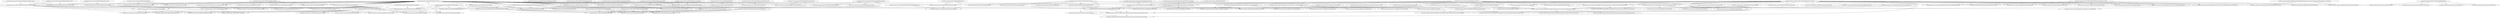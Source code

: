 digraph G {
  "org.apache.commons.math3.util$FastMath#<clinit>()" -> "org.apache.commons.math3.util$FastMath#expm1(double,double[])";
  "org.apache.commons.math3.util$FastMath#<clinit>()" -> "org.apache.commons.math3.util$FastMath#rint(double)";
  "org.apache.commons.math3.util$FastMath#<clinit>()" -> "org.apache.commons.math3.util$FastMath#log(double,double)";
  "org.apache.commons.math3.util$FastMath#<clinit>()" -> "org.apache.commons.math3.util$FastMath#main(java.lang.String[])";
  "org.apache.commons.math3.util$FastMath#<clinit>()" -> "org.apache.commons.math3.util$FastMath#log(double)";
  "org.apache.commons.math3.util$FastMath#<clinit>()" -> "org.apache.commons.math3.util$FastMath#log(double,double[])";
  "org.apache.commons.math3.util$FastMath#<clinit>()" -> "org.apache.commons.math3.util$FastMath#tanh(double)";
  "org.apache.commons.math3.util$FastMath#<clinit>()" -> "org.apache.commons.math3.util$FastMath#expm1(double)";
  "org.apache.commons.math3.util$FastMath#<clinit>()" -> "org.apache.commons.math3.util$FastMath#atanh(double)";
  "org.apache.commons.math3.util$FastMath#<clinit>()" -> "org.apache.commons.math3.util$FastMath#tanQ(double,double,boolean)";
  "org.apache.commons.math3.util$FastMath#<clinit>()" -> "org.apache.commons.math3.util$FastMath#tan(double)";
  "org.apache.commons.math3.util$FastMath#<clinit>()" -> "org.apache.commons.math3.util$FastMath#round(float)";
  "org.apache.commons.math3.util$FastMath#<clinit>()" -> "org.apache.commons.math3.fraction$BigFraction#doubleValue()";
  "org.apache.commons.math3.util$FastMath#<clinit>()" -> "org.apache.commons.math3.util$FastMath#log1p(double)";
  "org.apache.commons.math3.util$FastMath#<clinit>()" -> "org.apache.commons.math3.util$MathUtils#reduce(double,double,double)";
  "org.apache.commons.math3.util$FastMath#<clinit>()" -> "org.apache.commons.math3.util$ArithmeticUtils#lcm(long,long)";
  "org.apache.commons.math3.util$FastMath#<clinit>()" -> "org.apache.commons.math3.util$FastMath#nextUp(double)";
  "org.apache.commons.math3.util$FastMath#<clinit>()" -> "org.apache.commons.math3.util$FastMath#hypot(double,double)";
  "org.apache.commons.math3.util$FastMath#<clinit>()" -> "org.apache.commons.math3.util$FastMath#atan(double,double,boolean)";
  "org.apache.commons.math3.util$FastMath#<clinit>()" -> "org.apache.commons.math3.util$FastMath#atan(double)";
  "org.apache.commons.math3.util$FastMath#<clinit>()" -> "org.apache.commons.math3.util$FastMath#cos(double)";
  "org.apache.commons.math3.util$FastMath#<clinit>()" -> "org.apache.commons.math3.fraction$BigFraction#floatValue()";
  "org.apache.commons.math3.util$FastMath#<clinit>()" -> "org.apache.commons.math3.util$ArithmeticUtils#gcd(long,long)";
  "org.apache.commons.math3.util$FastMath#<clinit>()" -> "org.apache.commons.math3.util$FastMath#sinh(double)";
  "org.apache.commons.math3.util$FastMath#<clinit>()" -> "org.apache.commons.math3.util$FastMath#log10(double)";
  "org.apache.commons.math3.util$FastMath#<clinit>()" -> "org.apache.commons.math3.util$FastMath#atan2(double,double)";
  "org.apache.commons.math3.util$FastMath#<clinit>()" -> "org.apache.commons.math3.util$FastMath#sin(double)";
  "org.apache.commons.math3.util$FastMath#<clinit>()" -> "org.apache.commons.math3.util$FastMath#asinh(double)";
  "org.apache.commons.math3.util$FastMath#<clinit>()" -> "org.apache.commons.math3.util$FastMath#ulp(float)";
  "org.apache.commons.math3.util$FastMath#<clinit>()" -> "org.apache.commons.math3.util$FastMath#acos(double)";
  "org.apache.commons.math3.util$FastMath#<clinit>()" -> "org.apache.commons.math3.util$FastMath#exp(double,double,double[])";
  "org.apache.commons.math3.util$FastMath#<clinit>()" -> "org.apache.commons.math3.util$FastMath#reducePayneHanek(double,double[])";
  "org.apache.commons.math3.util$FastMath#<clinit>()" -> "org.apache.commons.math3.util$FastMath#toDegrees(double)";
  "org.apache.commons.math3.util$FastMath#<clinit>()" -> "org.apache.commons.math3.util$FastMath#toRadians(double)";
  "org.apache.commons.math3.util$FastMath#<clinit>()" -> "org.apache.commons.math3.util$FastMath#ceil(double)";
  "org.apache.commons.math3.util$FastMath#<clinit>()" -> "org.apache.commons.math3.util$FastMath#pow(double,double)";
  "org.apache.commons.math3.util$FastMath#<clinit>()" -> "org.apache.commons.math3.util$FastMath#cbrt(double)";
  "org.apache.commons.math3.util$FastMath#<clinit>()" -> "org.apache.commons.math3.util$FastMath#cosh(double)";
  "org.apache.commons.math3.util$FastMath#<clinit>()" -> "org.apache.commons.math3.util$FastMath#round(double)";
  "org.apache.commons.math3.util$FastMath#<clinit>()" -> "org.apache.commons.math3.util$FastMath#asin(double)";
  "org.apache.commons.math3.util$FastMath#<clinit>()" -> "org.apache.commons.math3.util$FastMath#sinQ(double,double)";
  "org.apache.commons.math3.util$FastMath#<clinit>()" -> "org.apache.commons.math3.util$FastMath#exp(double)";
  "org.apache.commons.math3.util$FastMath#<clinit>()" -> "org.apache.commons.math3.util$ArithmeticUtils#lcm(int,int)";
  "org.apache.commons.math3.util$FastMath#<clinit>()" -> "org.apache.commons.math3.util$ArithmeticUtils#gcd(int,int)";
  "org.apache.commons.math3.util$FastMath#<clinit>()" -> "org.apache.commons.math3.fraction$BigFraction#pow(double)";
  "org.apache.commons.math3.util$FastMath#<clinit>()" -> "org.apache.commons.math3.util$FastMath#acosh(double)";
  "org.apache.commons.math3.util$FastMath#<clinit>()" -> "org.apache.commons.math3.util$FastMath#cosQ(double,double)";
  "org.apache.commons.math3.util$FastMath#<clinit>()" -> "org.apache.commons.math3.util$FastMath#nextUp(float)";
  "org.apache.commons.math3.util$FastMath#<clinit>()" -> "org.apache.commons.math3.util$MathUtils#normalizeAngle(double,double)";
  "org.apache.commons.math3.util$FastMath#<clinit>()" -> "org.apache.commons.math3.util$FastMath#ulp(double)";
  "org.apache.commons.math3.util$FastMath#expm1(double,double[])" -> "org.apache.commons.math3.util$FastMath#tanh(double)";
  "org.apache.commons.math3.util$FastMath#expm1(double,double[])" -> "org.apache.commons.math3.util$FastMath#expm1(double)";
  "org.apache.commons.math3.util$FastMath#expm1(double,double[])" -> "org.apache.commons.math3.util$FastMath#sinh(double)";
  "org.apache.commons.math3.exception.util$LocalizedFormats#<clinit>()" -> "org.apache.commons.math3.util$ArithmeticUtils#gcd(long,long)";
  "org.apache.commons.math3.exception.util$LocalizedFormats#<clinit>()" -> "org.apache.commons.math3.util$MathUtils#checkFinite(double[])";
  "org.apache.commons.math3.exception.util$LocalizedFormats#<clinit>()" -> "org.apache.commons.math3.util$ArithmeticUtils#addAndCheck(int,int)";
  "org.apache.commons.math3.exception.util$LocalizedFormats#<clinit>()" -> "org.apache.commons.math3.util$ArithmeticUtils#pow(java.math.BigInteger,long)";
  "org.apache.commons.math3.exception.util$LocalizedFormats#<clinit>()" -> "org.apache.commons.math3.fraction$Fraction#getReducedFraction(int,int)";
  "org.apache.commons.math3.exception.util$LocalizedFormats#<clinit>()" -> "org.apache.commons.math3.fraction$BigFraction#subtract(org.apache.commons.math3.fraction.BigFraction)";
  "org.apache.commons.math3.exception.util$LocalizedFormats#<clinit>()" -> "org.apache.commons.math3.util$ArithmeticUtils#lcm(int,int)";
  "org.apache.commons.math3.exception.util$LocalizedFormats#<clinit>()" -> "org.apache.commons.math3.util$MathUtils#copySign(byte,byte)";
  "org.apache.commons.math3.exception.util$LocalizedFormats#<clinit>()" -> "org.apache.commons.math3.util$ArithmeticUtils#pow(int,long)";
  "org.apache.commons.math3.exception.util$LocalizedFormats#<clinit>()" -> "org.apache.commons.math3.util$ArithmeticUtils#addAndCheck(long,long)";
  "org.apache.commons.math3.exception.util$LocalizedFormats#<clinit>()" -> "org.apache.commons.math3.util$ArithmeticUtils#gcd(int,int)";
  "org.apache.commons.math3.exception.util$LocalizedFormats#<clinit>()" -> "org.apache.commons.math3.util$ArithmeticUtils#pow(java.math.BigInteger,java.math.BigInteger)";
  "org.apache.commons.math3.exception.util$LocalizedFormats#<clinit>()" -> "org.apache.commons.math3.fraction$Fraction#multiply(org.apache.commons.math3.fraction.Fraction)";
  "org.apache.commons.math3.exception.util$LocalizedFormats#<clinit>()" -> "org.apache.commons.math3.util$MathUtils#copySign(short,short)";
  "org.apache.commons.math3.exception.util$LocalizedFormats#<clinit>()" -> "org.apache.commons.math3.fraction$Fraction#addSub(org.apache.commons.math3.fraction.Fraction,boolean)";
  "org.apache.commons.math3.exception.util$LocalizedFormats#<clinit>()" -> "org.apache.commons.math3.util$ArithmeticUtils#pow(java.math.BigInteger,int)";
  "org.apache.commons.math3.exception.util$LocalizedFormats#<clinit>()" -> "org.apache.commons.math3.fraction$BigFraction#divide(org.apache.commons.math3.fraction.BigFraction)";
  "org.apache.commons.math3.exception.util$LocalizedFormats#<clinit>()" -> "org.apache.commons.math3.util$ArithmeticUtils#lcm(long,long)";
  "org.apache.commons.math3.exception.util$LocalizedFormats#<clinit>()" -> "org.apache.commons.math3.fraction$BigFraction#add(org.apache.commons.math3.fraction.BigFraction)";
  "org.apache.commons.math3.exception.util$LocalizedFormats#<clinit>()" -> "org.apache.commons.math3.fraction$BigFraction#divide(java.math.BigInteger)";
  "org.apache.commons.math3.exception.util$LocalizedFormats#<clinit>()" -> "org.apache.commons.math3.util$MathUtils#copySign(int,int)";
  "org.apache.commons.math3.exception.util$LocalizedFormats#<clinit>()" -> "org.apache.commons.math3.util$MathUtils#copySign(long,long)";
  "org.apache.commons.math3.exception.util$LocalizedFormats#<clinit>()" -> "org.apache.commons.math3.util$ArithmeticUtils#pow(long,long)";
  "org.apache.commons.math3.exception.util$LocalizedFormats#<clinit>()" -> "org.apache.commons.math3.fraction$Fraction#negate()";
  "org.apache.commons.math3.exception.util$LocalizedFormats#<clinit>()" -> "org.apache.commons.math3.util$ArithmeticUtils#subAndCheck(long,long)";
  "org.apache.commons.math3.exception.util$LocalizedFormats#<clinit>()" -> "org.apache.commons.math3.util$ArithmeticUtils#pow(long,int)";
  "org.apache.commons.math3.exception.util$LocalizedFormats#<clinit>()" -> "org.apache.commons.math3.util$ArithmeticUtils#pow(int,int)";
  "org.apache.commons.math3.exception.util$LocalizedFormats#<clinit>()" -> "org.apache.commons.math3.util$ArithmeticUtils#subAndCheck(int,int)";
  "org.apache.commons.math3.exception.util$LocalizedFormats#<clinit>()" -> "org.apache.commons.math3.fraction$Fraction#divide(org.apache.commons.math3.fraction.Fraction)";
  "org.apache.commons.math3.exception.util$LocalizedFormats#<clinit>()" -> "org.apache.commons.math3.fraction$BigFraction#multiply(org.apache.commons.math3.fraction.BigFraction)";
  "org.apache.commons.math3.util$ArithmeticUtils#gcd(long,long)" -> "org.apache.commons.math3.util$ArithmeticUtils#lcm(long,long)";
  "org.apache.commons.math3.util$FastMath#log(double,double[])" -> "org.apache.commons.math3.util$FastMath#pow(double,double)";
  "org.apache.commons.math3.util$FastMath#log(double,double[])" -> "org.apache.commons.math3.util$FastMath#log10(double)";
  "org.apache.commons.math3.util$FastMath#log(double,double[])" -> "org.apache.commons.math3.util$FastMath#log(double)";
  "org.apache.commons.math3.util$FastMath#log(double,double[])" -> "org.apache.commons.math3.util$FastMath#log1p(double)";
  "org.apache.commons.math3.util$FastMath#pow(double,double)" -> "org.apache.commons.math3.fraction$BigFraction#pow(double)";
  "org.apache.commons.math3.util$FastMath#nextAfter(double,double)" -> "org.apache.commons.math3.util$FastMath#nextUp(double)";
  "org.apache.commons.math3.fraction$BigFraction#subtract(java.math.BigInteger)" -> "org.apache.commons.math3.fraction$BigFraction#subtract(long)";
  "org.apache.commons.math3.fraction$BigFraction#subtract(java.math.BigInteger)" -> "org.apache.commons.math3.fraction$BigFraction#subtract(int)";
  "org.apache.commons.math3.util$FastMath#exp(double,double,double[])" -> "org.apache.commons.math3.util$FastMath#pow(double,double)";
  "org.apache.commons.math3.util$FastMath#exp(double,double,double[])" -> "org.apache.commons.math3.util$FastMath#tanh(double)";
  "org.apache.commons.math3.util$FastMath#exp(double,double,double[])" -> "org.apache.commons.math3.util$FastMath#sinh(double)";
  "org.apache.commons.math3.util$FastMath#exp(double,double,double[])" -> "org.apache.commons.math3.util$FastMath#expm1(double,double[])";
  "org.apache.commons.math3.util$FastMath#exp(double,double,double[])" -> "org.apache.commons.math3.util$FastMath#cosh(double)";
  "org.apache.commons.math3.util$FastMath#exp(double,double,double[])" -> "org.apache.commons.math3.util$FastMath#exp(double)";
  "org.apache.commons.math3.fraction$BigFraction#doubleValue()" -> "org.apache.commons.math3.fraction$BigFraction#percentageValue()";
  "org.apache.commons.math3.util$FastMath#exp(double)" -> "org.apache.commons.math3.util$FastMath#cosh(double)";
  "org.apache.commons.math3.util$FastMath#exp(double)" -> "org.apache.commons.math3.util$FastMath#sinh(double)";
  "org.apache.commons.math3.util$FastMath$lnMant#<clinit>()" -> "org.apache.commons.math3.util$FastMath#main(java.lang.String[])";
  "org.apache.commons.math3.util$FastMath$lnMant#<clinit>()" -> "org.apache.commons.math3.util$FastMath#log(double,double[])";
  "org.apache.commons.math3.util$FastMath#floor(double)" -> "org.apache.commons.math3.util$MathUtils#normalizeAngle(double,double)";
  "org.apache.commons.math3.util$FastMath#floor(double)" -> "org.apache.commons.math3.util$FastMath#ceil(double)";
  "org.apache.commons.math3.util$FastMath#floor(double)" -> "org.apache.commons.math3.util$MathUtils#reduce(double,double,double)";
  "org.apache.commons.math3.util$FastMath#floor(double)" -> "org.apache.commons.math3.util$FastMath#rint(double)";
  "org.apache.commons.math3.util$FastMath#floor(double)" -> "org.apache.commons.math3.util$FastMath#round(float)";
  "org.apache.commons.math3.util$FastMath#floor(double)" -> "org.apache.commons.math3.util$FastMath#round(double)";
  "org.apache.commons.math3.fraction$Fraction#negate()" -> "org.apache.commons.math3.fraction$Fraction#abs()";
  "org.apache.commons.math3.fraction$Fraction#negate()" -> "org.apache.commons.math3.fraction$Fraction#addSub(org.apache.commons.math3.fraction.Fraction,boolean)";
  "org.apache.commons.math3.util$FastMath#log(double)" -> "org.apache.commons.math3.util$FastMath#asinh(double)";
  "org.apache.commons.math3.util$FastMath#log(double)" -> "org.apache.commons.math3.util$FastMath#log(double,double)";
  "org.apache.commons.math3.util$FastMath#log(double)" -> "org.apache.commons.math3.util$FastMath#atanh(double)";
  "org.apache.commons.math3.util$FastMath#log(double)" -> "org.apache.commons.math3.util$FastMath#acosh(double)";
  "org.apache.commons.math3.fraction$BigFraction#<clinit>()" -> "org.apache.commons.math3.fraction$BigFraction#multiply(org.apache.commons.math3.fraction.BigFraction)";
  "org.apache.commons.math3.fraction$BigFraction#<clinit>()" -> "org.apache.commons.math3.fraction$BigFraction#pow(long)";
  "org.apache.commons.math3.fraction$BigFraction#<clinit>()" -> "org.apache.commons.math3.fraction$BigFraction#subtract(org.apache.commons.math3.fraction.BigFraction)";
  "org.apache.commons.math3.fraction$BigFraction#<clinit>()" -> "org.apache.commons.math3.fraction$BigFraction#multiply(java.math.BigInteger)";
  "org.apache.commons.math3.fraction$BigFraction#<clinit>()" -> "org.apache.commons.math3.fraction$BigFraction#negate()";
  "org.apache.commons.math3.fraction$BigFraction#<clinit>()" -> "org.apache.commons.math3.fraction$BigFraction#reduce()";
  "org.apache.commons.math3.fraction$BigFraction#<clinit>()" -> "org.apache.commons.math3.fraction$BigFraction#percentageValue()";
  "org.apache.commons.math3.fraction$BigFraction#<clinit>()" -> "org.apache.commons.math3.fraction$BigFraction#subtract(java.math.BigInteger)";
  "org.apache.commons.math3.fraction$BigFraction#<clinit>()" -> "org.apache.commons.math3.fraction$BigFraction#pow(java.math.BigInteger)";
  "org.apache.commons.math3.fraction$BigFraction#<clinit>()" -> "org.apache.commons.math3.fraction$BigFraction#add(org.apache.commons.math3.fraction.BigFraction)";
  "org.apache.commons.math3.fraction$BigFraction#<clinit>()" -> "org.apache.commons.math3.fraction$BigFraction#reciprocal()";
  "org.apache.commons.math3.fraction$BigFraction#<clinit>()" -> "org.apache.commons.math3.fraction$BigFraction#getReducedFraction(int,int)";
  "org.apache.commons.math3.fraction$BigFraction#<clinit>()" -> "org.apache.commons.math3.fraction$BigFraction#add(java.math.BigInteger)";
  "org.apache.commons.math3.fraction$BigFraction#<clinit>()" -> "org.apache.commons.math3.fraction$BigFraction#divide(java.math.BigInteger)";
  "org.apache.commons.math3.fraction$BigFraction#<clinit>()" -> "org.apache.commons.math3.fraction$BigFraction#pow(int)";
  "org.apache.commons.math3.fraction$BigFraction#multiply(org.apache.commons.math3.fraction.BigFraction)" -> "org.apache.commons.math3.fraction$BigFraction#divide(org.apache.commons.math3.fraction.BigFraction)";
  "org.apache.commons.math3.util$FastMath#abs(double)" -> "org.apache.commons.math3.util$FastMath#hypot(double,double)";
  "org.apache.commons.math3.util$FastMath#abs(double)" -> "org.apache.commons.math3.util$MathUtils#reduce(double,double,double)";
  "org.apache.commons.math3.util$FastMath#abs(double)" -> "org.apache.commons.math3.util$FastMath#ulp(double)";
  "org.apache.commons.math3.exception$MathIllegalNumberException#<clinit>()" -> "org.apache.commons.math3.util$MathUtils#checkFinite(double)";
  "org.apache.commons.math3.exception$MathIllegalNumberException#<clinit>()" -> "org.apache.commons.math3.util$ArithmeticUtils#pow(java.math.BigInteger,int)";
  "org.apache.commons.math3.exception$MathIllegalNumberException#<clinit>()" -> "org.apache.commons.math3.util$ArithmeticUtils#pow(int,long)";
  "org.apache.commons.math3.exception$MathIllegalNumberException#<clinit>()" -> "org.apache.commons.math3.util$ArithmeticUtils#pow(java.math.BigInteger,long)";
  "org.apache.commons.math3.exception$MathIllegalNumberException#<clinit>()" -> "org.apache.commons.math3.util$ArithmeticUtils#pow(java.math.BigInteger,java.math.BigInteger)";
  "org.apache.commons.math3.exception$MathIllegalNumberException#<clinit>()" -> "org.apache.commons.math3.util$ArithmeticUtils#pow(long,int)";
  "org.apache.commons.math3.exception$MathIllegalNumberException#<clinit>()" -> "org.apache.commons.math3.util$ArithmeticUtils#pow(int,int)";
  "org.apache.commons.math3.exception$MathIllegalNumberException#<clinit>()" -> "org.apache.commons.math3.util$MathUtils#checkFinite(double[])";
  "org.apache.commons.math3.exception$MathIllegalNumberException#<clinit>()" -> "org.apache.commons.math3.util$ArithmeticUtils#pow(long,long)";
  "org.apache.commons.math3.fraction$Fraction#getReducedFraction(int,int)" -> "org.apache.commons.math3.fraction$Fraction#multiply(org.apache.commons.math3.fraction.Fraction)";
  "org.apache.commons.math3.fraction$Fraction#multiply(org.apache.commons.math3.fraction.Fraction)" -> "org.apache.commons.math3.fraction$Fraction#divide(org.apache.commons.math3.fraction.Fraction)";
  "org.apache.commons.math3.util$FastMath#reducePayneHanek(double,double[])" -> "org.apache.commons.math3.util$FastMath#cos(double)";
  "org.apache.commons.math3.util$FastMath#reducePayneHanek(double,double[])" -> "org.apache.commons.math3.util$FastMath#tan(double)";
  "org.apache.commons.math3.util$FastMath#reducePayneHanek(double,double[])" -> "org.apache.commons.math3.util$FastMath#sin(double)";
  "org.apache.commons.math3.util$FastMath#abs(int)" -> "org.apache.commons.math3.util$ArithmeticUtils#lcm(int,int)";
  "org.apache.commons.math3.util$FastMath#abs(int)" -> "org.apache.commons.math3.util$ArithmeticUtils#gcd(int,int)";
  "org.apache.commons.math3.util$ArithmeticUtils#subAndCheck(int,int)" -> "org.apache.commons.math3.fraction$Fraction#addSub(org.apache.commons.math3.fraction.Fraction,boolean)";
  "org.apache.commons.math3.fraction$Fraction#addSub(org.apache.commons.math3.fraction.Fraction,boolean)" -> "org.apache.commons.math3.fraction$Fraction#subtract(org.apache.commons.math3.fraction.Fraction)";
  "org.apache.commons.math3.fraction$Fraction#addSub(org.apache.commons.math3.fraction.Fraction,boolean)" -> "org.apache.commons.math3.fraction$Fraction#add(org.apache.commons.math3.fraction.Fraction)";
  "org.apache.commons.math3.util$FastMath#polyCosine(double)" -> "org.apache.commons.math3.util$FastMath#tanQ(double,double,boolean)";
  "org.apache.commons.math3.util$FastMath#polyCosine(double)" -> "org.apache.commons.math3.util$FastMath#sinQ(double,double)";
  "org.apache.commons.math3.util$FastMath#tanQ(double,double,boolean)" -> "org.apache.commons.math3.util$FastMath#tan(double)";
  "org.apache.commons.math3.util$ArithmeticUtils#gcd(int,int)" -> "org.apache.commons.math3.util$ArithmeticUtils#lcm(int,int)";
  "org.apache.commons.math3.util$ArithmeticUtils#gcd(int,int)" -> "org.apache.commons.math3.fraction$Fraction#addSub(org.apache.commons.math3.fraction.Fraction,boolean)";
  "org.apache.commons.math3.util$ArithmeticUtils#gcd(int,int)" -> "org.apache.commons.math3.fraction$Fraction#multiply(org.apache.commons.math3.fraction.Fraction)";
  "org.apache.commons.math3.util$ArithmeticUtils#gcd(int,int)" -> "org.apache.commons.math3.fraction$Fraction#getReducedFraction(int,int)";
  "org.apache.commons.math3.util$FastMath$ExpFracTable#<clinit>()" -> "org.apache.commons.math3.util$FastMath#expm1(double,double[])";
  "org.apache.commons.math3.util$FastMath$ExpFracTable#<clinit>()" -> "org.apache.commons.math3.util$FastMath#exp(double,double,double[])";
  "org.apache.commons.math3.util$FastMath$ExpFracTable#<clinit>()" -> "org.apache.commons.math3.util$FastMath#main(java.lang.String[])";
  "org.apache.commons.math3.util$ArithmeticUtils#addAndCheck(int,int)" -> "org.apache.commons.math3.fraction$Fraction#addSub(org.apache.commons.math3.fraction.Fraction,boolean)";
  "org.apache.commons.math3.fraction$BigFraction#equals(java.lang.Object)" -> "org.apache.commons.math3.fraction$BigFraction#subtract(org.apache.commons.math3.fraction.BigFraction)";
  "org.apache.commons.math3.fraction$BigFraction#equals(java.lang.Object)" -> "org.apache.commons.math3.fraction$BigFraction#add(org.apache.commons.math3.fraction.BigFraction)";
  "org.apache.commons.math3.util$ArithmeticUtils#mulAndCheck(int,int)" -> "org.apache.commons.math3.fraction$Fraction#addSub(org.apache.commons.math3.fraction.Fraction,boolean)";
  "org.apache.commons.math3.util$ArithmeticUtils#mulAndCheck(int,int)" -> "org.apache.commons.math3.fraction$Fraction#multiply(org.apache.commons.math3.fraction.Fraction)";
  "org.apache.commons.math3.util$ArithmeticUtils#mulAndCheck(int,int)" -> "org.apache.commons.math3.util$ArithmeticUtils#lcm(int,int)";
  "org.apache.commons.math3.util$FastMath$CodyWaite#getRemA()" -> "org.apache.commons.math3.util$FastMath#sin(double)";
  "org.apache.commons.math3.util$FastMath$CodyWaite#getRemA()" -> "org.apache.commons.math3.util$FastMath#cos(double)";
  "org.apache.commons.math3.util$FastMath$CodyWaite#getRemA()" -> "org.apache.commons.math3.util$FastMath#tan(double)";
  "org.apache.commons.math3.util$ArithmeticUtils#pow(java.math.BigInteger,long)" -> "org.apache.commons.math3.fraction$BigFraction#pow(long)";
  "org.apache.commons.math3.util$MathUtils#checkNotNull(java.lang.Object)" -> "org.apache.commons.math3.fraction$BigFraction#add(java.math.BigInteger)";
  "org.apache.commons.math3.fraction$BigFraction#add(java.math.BigInteger)" -> "org.apache.commons.math3.fraction$BigFraction#add(int)";
  "org.apache.commons.math3.fraction$BigFraction#add(java.math.BigInteger)" -> "org.apache.commons.math3.fraction$BigFraction#add(long)";
  "org.apache.commons.math3.util$FastMath#getExponent(double)" -> "org.apache.commons.math3.fraction$BigFraction#doubleValue()";
  "org.apache.commons.math3.util$FastMath#getExponent(double)" -> "org.apache.commons.math3.util$FastMath#hypot(double,double)";
  "org.apache.commons.math3.fraction$Fraction#<clinit>()" -> "org.apache.commons.math3.fraction$Fraction#multiply(org.apache.commons.math3.fraction.Fraction)";
  "org.apache.commons.math3.fraction$Fraction#<clinit>()" -> "org.apache.commons.math3.fraction$Fraction#getReducedFraction(int,int)";
  "org.apache.commons.math3.fraction$Fraction#<clinit>()" -> "org.apache.commons.math3.fraction$Fraction#multiply(int)";
  "org.apache.commons.math3.fraction$Fraction#<clinit>()" -> "org.apache.commons.math3.fraction$Fraction#negate()";
  "org.apache.commons.math3.fraction$Fraction#<clinit>()" -> "org.apache.commons.math3.fraction$Fraction#divide(int)";
  "org.apache.commons.math3.fraction$Fraction#<clinit>()" -> "org.apache.commons.math3.fraction$Fraction#subtract(int)";
  "org.apache.commons.math3.fraction$Fraction#<clinit>()" -> "org.apache.commons.math3.fraction$Fraction#add(int)";
  "org.apache.commons.math3.fraction$Fraction#<clinit>()" -> "org.apache.commons.math3.fraction$Fraction#addSub(org.apache.commons.math3.fraction.Fraction,boolean)";
  "org.apache.commons.math3.fraction$Fraction#<clinit>()" -> "org.apache.commons.math3.fraction$Fraction#reciprocal()";
  "org.apache.commons.math3.util$FastMath#sinQ(double,double)" -> "org.apache.commons.math3.util$FastMath#cos(double)";
  "org.apache.commons.math3.util$FastMath#sinQ(double,double)" -> "org.apache.commons.math3.util$FastMath#sin(double)";
  "org.apache.commons.math3.util$FastMath#sinQ(double,double)" -> "org.apache.commons.math3.util$FastMath#cosQ(double,double)";
  "org.apache.commons.math3.fraction$Fraction#doubleValue()" -> "org.apache.commons.math3.fraction$Fraction#longValue()";
  "org.apache.commons.math3.fraction$Fraction#doubleValue()" -> "org.apache.commons.math3.fraction$Fraction#percentageValue()";
  "org.apache.commons.math3.fraction$Fraction#doubleValue()" -> "org.apache.commons.math3.fraction$Fraction#floatValue()";
  "org.apache.commons.math3.fraction$Fraction#doubleValue()" -> "org.apache.commons.math3.fraction$Fraction#intValue()";
  "org.apache.commons.math3.util$FastMath#cosQ(double,double)" -> "org.apache.commons.math3.util$FastMath#cos(double)";
  "org.apache.commons.math3.util$FastMath#cosQ(double,double)" -> "org.apache.commons.math3.util$FastMath#sin(double)";
  "org.apache.commons.math3.util$FastMath#atan(double,double,boolean)" -> "org.apache.commons.math3.util$FastMath#atan2(double,double)";
  "org.apache.commons.math3.util$FastMath#atan(double,double,boolean)" -> "org.apache.commons.math3.util$FastMath#atan(double)";
  "org.apache.commons.math3.util$FastMath#atan(double,double,boolean)" -> "org.apache.commons.math3.util$FastMath#acos(double)";
  "org.apache.commons.math3.util$FastMath#atan(double,double,boolean)" -> "org.apache.commons.math3.util$FastMath#asin(double)";
  "org.apache.commons.math3.fraction$BigFraction#multiply(java.math.BigInteger)" -> "org.apache.commons.math3.fraction$BigFraction#multiply(long)";
  "org.apache.commons.math3.fraction$BigFraction#multiply(java.math.BigInteger)" -> "org.apache.commons.math3.fraction$BigFraction#multiply(int)";
  "org.apache.commons.math3.fraction$BigFraction#multiply(java.math.BigInteger)" -> "org.apache.commons.math3.fraction$BigFraction#percentageValue()";
  "org.apache.commons.math3.util$FastMath#sqrt(double)" -> "org.apache.commons.math3.util$FastMath#asin(double)";
  "org.apache.commons.math3.util$FastMath#sqrt(double)" -> "org.apache.commons.math3.util$FastMath#asinh(double)";
  "org.apache.commons.math3.util$FastMath#sqrt(double)" -> "org.apache.commons.math3.util$FastMath#hypot(double,double)";
  "org.apache.commons.math3.util$FastMath#sqrt(double)" -> "org.apache.commons.math3.util$FastMath#acos(double)";
  "org.apache.commons.math3.util$FastMath#sqrt(double)" -> "org.apache.commons.math3.util$FastMath#acosh(double)";
  "org.apache.commons.math3.util$FastMath#copySign(double,double)" -> "org.apache.commons.math3.util$FastMath#atan(double,double,boolean)";
  "org.apache.commons.math3.util$FastMath#copySign(double,double)" -> "org.apache.commons.math3.util$FastMath#atan2(double,double)";
  "org.apache.commons.math3.util$FastMath#doubleHighPart(double)" -> "org.apache.commons.math3.util$FastMath#toRadians(double)";
  "org.apache.commons.math3.util$FastMath#doubleHighPart(double)" -> "org.apache.commons.math3.util$FastMath#atan2(double,double)";
  "org.apache.commons.math3.util$FastMath#doubleHighPart(double)" -> "org.apache.commons.math3.util$FastMath#acos(double)";
  "org.apache.commons.math3.util$FastMath#doubleHighPart(double)" -> "org.apache.commons.math3.util$FastMath#toDegrees(double)";
  "org.apache.commons.math3.util$FastMath$CodyWaite#getK()" -> "org.apache.commons.math3.util$FastMath#cos(double)";
  "org.apache.commons.math3.util$FastMath$CodyWaite#getK()" -> "org.apache.commons.math3.util$FastMath#tan(double)";
  "org.apache.commons.math3.util$FastMath$CodyWaite#getK()" -> "org.apache.commons.math3.util$FastMath#sin(double)";
  "org.apache.commons.math3.fraction$BigFraction#negate()" -> "org.apache.commons.math3.fraction$BigFraction#abs()";
  "org.apache.commons.math3.util$ArithmeticUtils#addAndCheck(long,long,org.apache.commons.math3.exception.util.Localizable)" -> "org.apache.commons.math3.util$ArithmeticUtils#subAndCheck(long,long)";
  "org.apache.commons.math3.util$ArithmeticUtils#addAndCheck(long,long,org.apache.commons.math3.exception.util.Localizable)" -> "org.apache.commons.math3.util$ArithmeticUtils#addAndCheck(long,long)";
  "org.apache.commons.math3.fraction$Fraction#reciprocal()" -> "org.apache.commons.math3.fraction$Fraction#divide(org.apache.commons.math3.fraction.Fraction)";
  "org.apache.commons.math3.util$ArithmeticUtils#pow(java.math.BigInteger,java.math.BigInteger)" -> "org.apache.commons.math3.fraction$BigFraction#pow(java.math.BigInteger)";
  "org.apache.commons.math3.fraction$BigFraction#reduce()" -> "org.apache.commons.math3.fraction$BigFraction#equals(java.lang.Object)";
  "org.apache.commons.math3.fraction$BigFraction#reciprocal()" -> "org.apache.commons.math3.fraction$BigFraction#divide(org.apache.commons.math3.fraction.BigFraction)";
  "org.apache.commons.math3.util$ArithmeticUtils#gcdPositive(int,int)" -> "org.apache.commons.math3.util$ArithmeticUtils#gcd(int,int)";
  "org.apache.commons.math3.util$FastMath#abs(long)" -> "org.apache.commons.math3.util$ArithmeticUtils#lcm(long,long)";
  "org.apache.commons.math3.util$FastMath#abs(long)" -> "org.apache.commons.math3.util$ArithmeticUtils#gcd(long,long)";
  "org.apache.commons.math3.util$FastMath#abs(float)" -> "org.apache.commons.math3.util$FastMath#ulp(float)";
  "org.apache.commons.math3.util$FastMath$CodyWaite#getRemB()" -> "org.apache.commons.math3.util$FastMath#cos(double)";
  "org.apache.commons.math3.util$FastMath$CodyWaite#getRemB()" -> "org.apache.commons.math3.util$FastMath#tan(double)";
  "org.apache.commons.math3.util$FastMath$CodyWaite#getRemB()" -> "org.apache.commons.math3.util$FastMath#sin(double)";
  "org.apache.commons.math3.fraction$BigFraction#divide(java.math.BigInteger)" -> "org.apache.commons.math3.fraction$BigFraction#divide(long)";
  "org.apache.commons.math3.fraction$BigFraction#divide(java.math.BigInteger)" -> "org.apache.commons.math3.fraction$BigFraction#divide(int)";
  "org.apache.commons.math3.util$FastMath#scalb(double,int)" -> "org.apache.commons.math3.util$FastMath#hypot(double,double)";
  "org.apache.commons.math3.util$FastMath$ExpIntTable#<clinit>()" -> "org.apache.commons.math3.util$FastMath#main(java.lang.String[])";
  "org.apache.commons.math3.util$FastMath$ExpIntTable#<clinit>()" -> "org.apache.commons.math3.util$FastMath#exp(double,double,double[])";
  "org.apache.commons.math3.util$FastMath#nextAfter(float,double)" -> "org.apache.commons.math3.util$FastMath#nextUp(float)";
  "org.apache.commons.math3.util$ArithmeticUtils#mulAndCheck(long,long)" -> "org.apache.commons.math3.util$ArithmeticUtils#lcm(long,long)";
  "org.apache.commons.math3.util$FastMath#polySine(double)" -> "org.apache.commons.math3.util$FastMath#sinQ(double,double)";
  "org.apache.commons.math3.util$FastMath#polySine(double)" -> "org.apache.commons.math3.util$FastMath#tanQ(double,double,boolean)";
  "org.apache.commons.math3.util$FastMath#getExponent(float)" -> "org.apache.commons.math3.fraction$BigFraction#floatValue()";
}
